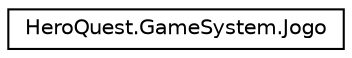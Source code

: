 digraph "Representação gráfica da hiearquia da classe"
{
 // LATEX_PDF_SIZE
  edge [fontname="Helvetica",fontsize="10",labelfontname="Helvetica",labelfontsize="10"];
  node [fontname="Helvetica",fontsize="10",shape=record];
  rankdir="LR";
  Node0 [label="HeroQuest.GameSystem.Jogo",height=0.2,width=0.4,color="black", fillcolor="white", style="filled",URL="$class_hero_quest_1_1_game_system_1_1_jogo.html",tooltip=" "];
}

